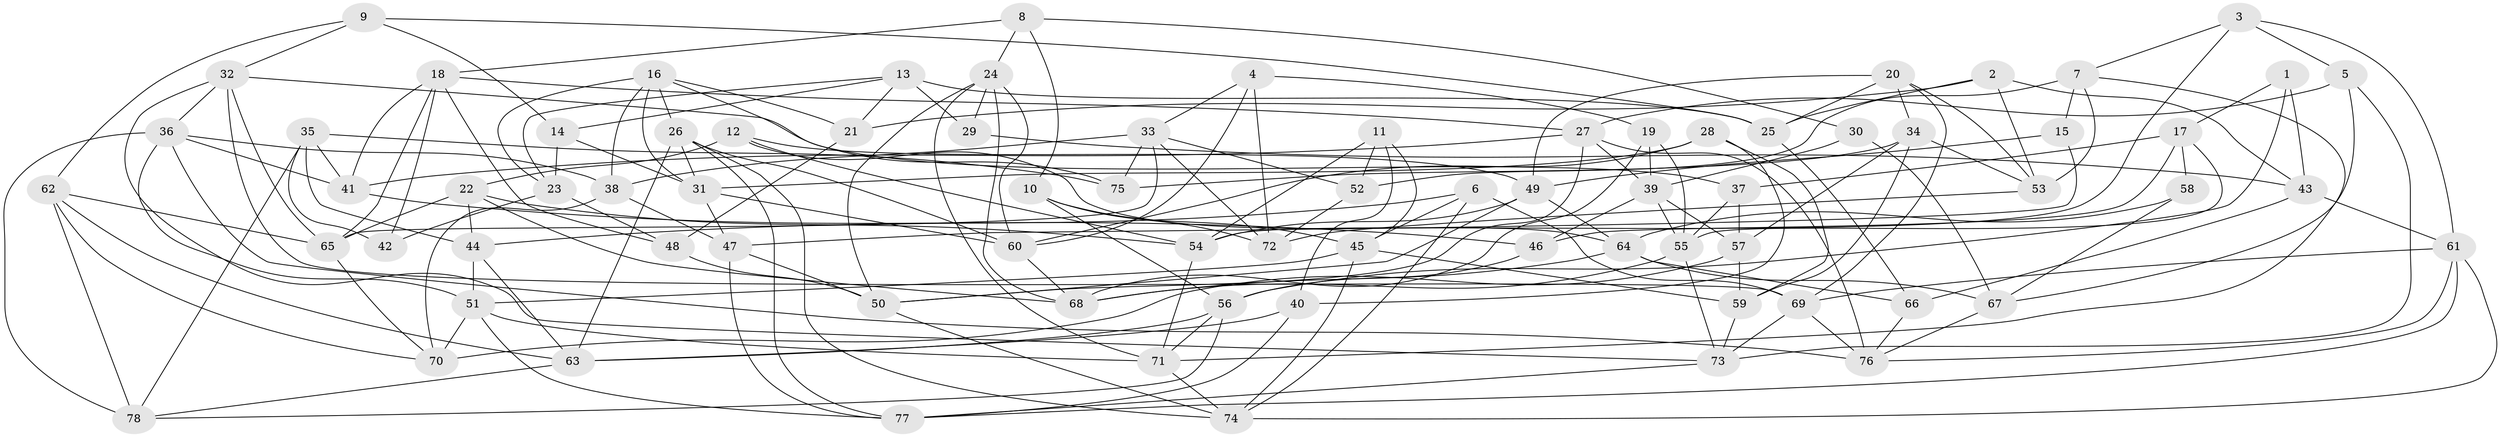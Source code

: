 // original degree distribution, {4: 1.0}
// Generated by graph-tools (version 1.1) at 2025/38/03/04/25 23:38:15]
// undirected, 78 vertices, 193 edges
graph export_dot {
  node [color=gray90,style=filled];
  1;
  2;
  3;
  4;
  5;
  6;
  7;
  8;
  9;
  10;
  11;
  12;
  13;
  14;
  15;
  16;
  17;
  18;
  19;
  20;
  21;
  22;
  23;
  24;
  25;
  26;
  27;
  28;
  29;
  30;
  31;
  32;
  33;
  34;
  35;
  36;
  37;
  38;
  39;
  40;
  41;
  42;
  43;
  44;
  45;
  46;
  47;
  48;
  49;
  50;
  51;
  52;
  53;
  54;
  55;
  56;
  57;
  58;
  59;
  60;
  61;
  62;
  63;
  64;
  65;
  66;
  67;
  68;
  69;
  70;
  71;
  72;
  73;
  74;
  75;
  76;
  77;
  78;
  1 -- 17 [weight=1.0];
  1 -- 43 [weight=2.0];
  1 -- 56 [weight=1.0];
  2 -- 21 [weight=1.0];
  2 -- 25 [weight=1.0];
  2 -- 43 [weight=1.0];
  2 -- 53 [weight=1.0];
  3 -- 5 [weight=1.0];
  3 -- 7 [weight=1.0];
  3 -- 54 [weight=1.0];
  3 -- 61 [weight=1.0];
  4 -- 19 [weight=1.0];
  4 -- 33 [weight=1.0];
  4 -- 60 [weight=1.0];
  4 -- 72 [weight=1.0];
  5 -- 27 [weight=1.0];
  5 -- 67 [weight=1.0];
  5 -- 73 [weight=1.0];
  6 -- 44 [weight=1.0];
  6 -- 45 [weight=1.0];
  6 -- 69 [weight=1.0];
  6 -- 74 [weight=1.0];
  7 -- 15 [weight=2.0];
  7 -- 52 [weight=1.0];
  7 -- 53 [weight=1.0];
  7 -- 71 [weight=1.0];
  8 -- 10 [weight=1.0];
  8 -- 18 [weight=1.0];
  8 -- 24 [weight=1.0];
  8 -- 30 [weight=1.0];
  9 -- 14 [weight=1.0];
  9 -- 25 [weight=1.0];
  9 -- 32 [weight=1.0];
  9 -- 62 [weight=1.0];
  10 -- 45 [weight=1.0];
  10 -- 56 [weight=1.0];
  10 -- 72 [weight=1.0];
  11 -- 40 [weight=1.0];
  11 -- 45 [weight=1.0];
  11 -- 52 [weight=1.0];
  11 -- 54 [weight=1.0];
  12 -- 22 [weight=1.0];
  12 -- 49 [weight=1.0];
  12 -- 54 [weight=1.0];
  12 -- 64 [weight=1.0];
  13 -- 14 [weight=1.0];
  13 -- 21 [weight=1.0];
  13 -- 23 [weight=1.0];
  13 -- 25 [weight=1.0];
  13 -- 29 [weight=2.0];
  14 -- 23 [weight=1.0];
  14 -- 31 [weight=1.0];
  15 -- 47 [weight=1.0];
  15 -- 49 [weight=1.0];
  16 -- 21 [weight=1.0];
  16 -- 23 [weight=1.0];
  16 -- 26 [weight=1.0];
  16 -- 31 [weight=1.0];
  16 -- 38 [weight=1.0];
  16 -- 75 [weight=1.0];
  17 -- 37 [weight=1.0];
  17 -- 46 [weight=1.0];
  17 -- 55 [weight=1.0];
  17 -- 58 [weight=2.0];
  18 -- 27 [weight=1.0];
  18 -- 41 [weight=1.0];
  18 -- 42 [weight=1.0];
  18 -- 48 [weight=1.0];
  18 -- 65 [weight=1.0];
  19 -- 39 [weight=1.0];
  19 -- 55 [weight=1.0];
  19 -- 68 [weight=1.0];
  20 -- 25 [weight=2.0];
  20 -- 34 [weight=1.0];
  20 -- 49 [weight=1.0];
  20 -- 53 [weight=1.0];
  20 -- 69 [weight=1.0];
  21 -- 48 [weight=1.0];
  22 -- 44 [weight=2.0];
  22 -- 54 [weight=1.0];
  22 -- 65 [weight=1.0];
  22 -- 68 [weight=1.0];
  23 -- 42 [weight=2.0];
  23 -- 48 [weight=1.0];
  24 -- 29 [weight=1.0];
  24 -- 50 [weight=1.0];
  24 -- 60 [weight=1.0];
  24 -- 68 [weight=1.0];
  24 -- 71 [weight=1.0];
  25 -- 66 [weight=1.0];
  26 -- 31 [weight=1.0];
  26 -- 60 [weight=1.0];
  26 -- 63 [weight=1.0];
  26 -- 74 [weight=1.0];
  26 -- 77 [weight=1.0];
  27 -- 39 [weight=1.0];
  27 -- 41 [weight=1.0];
  27 -- 50 [weight=1.0];
  27 -- 76 [weight=1.0];
  28 -- 31 [weight=1.0];
  28 -- 40 [weight=1.0];
  28 -- 59 [weight=1.0];
  28 -- 60 [weight=1.0];
  29 -- 43 [weight=1.0];
  30 -- 39 [weight=1.0];
  30 -- 67 [weight=2.0];
  31 -- 47 [weight=1.0];
  31 -- 60 [weight=1.0];
  32 -- 36 [weight=1.0];
  32 -- 37 [weight=1.0];
  32 -- 65 [weight=1.0];
  32 -- 69 [weight=1.0];
  32 -- 73 [weight=1.0];
  33 -- 38 [weight=1.0];
  33 -- 52 [weight=1.0];
  33 -- 65 [weight=1.0];
  33 -- 72 [weight=1.0];
  33 -- 75 [weight=1.0];
  34 -- 53 [weight=1.0];
  34 -- 57 [weight=1.0];
  34 -- 59 [weight=2.0];
  34 -- 75 [weight=1.0];
  35 -- 41 [weight=2.0];
  35 -- 42 [weight=1.0];
  35 -- 44 [weight=1.0];
  35 -- 75 [weight=1.0];
  35 -- 78 [weight=1.0];
  36 -- 38 [weight=1.0];
  36 -- 41 [weight=1.0];
  36 -- 51 [weight=1.0];
  36 -- 76 [weight=1.0];
  36 -- 78 [weight=1.0];
  37 -- 55 [weight=1.0];
  37 -- 57 [weight=1.0];
  38 -- 47 [weight=2.0];
  38 -- 70 [weight=1.0];
  39 -- 46 [weight=1.0];
  39 -- 55 [weight=1.0];
  39 -- 57 [weight=1.0];
  40 -- 63 [weight=1.0];
  40 -- 77 [weight=1.0];
  41 -- 46 [weight=1.0];
  43 -- 61 [weight=1.0];
  43 -- 66 [weight=1.0];
  44 -- 51 [weight=1.0];
  44 -- 63 [weight=1.0];
  45 -- 51 [weight=1.0];
  45 -- 59 [weight=1.0];
  45 -- 74 [weight=1.0];
  46 -- 56 [weight=1.0];
  47 -- 50 [weight=1.0];
  47 -- 77 [weight=1.0];
  48 -- 50 [weight=1.0];
  49 -- 50 [weight=1.0];
  49 -- 54 [weight=1.0];
  49 -- 64 [weight=1.0];
  50 -- 74 [weight=1.0];
  51 -- 70 [weight=1.0];
  51 -- 71 [weight=1.0];
  51 -- 77 [weight=1.0];
  52 -- 72 [weight=1.0];
  53 -- 72 [weight=2.0];
  54 -- 71 [weight=1.0];
  55 -- 68 [weight=1.0];
  55 -- 73 [weight=1.0];
  56 -- 63 [weight=1.0];
  56 -- 71 [weight=1.0];
  56 -- 78 [weight=1.0];
  57 -- 59 [weight=1.0];
  57 -- 70 [weight=2.0];
  58 -- 64 [weight=1.0];
  58 -- 67 [weight=1.0];
  59 -- 73 [weight=1.0];
  60 -- 68 [weight=1.0];
  61 -- 69 [weight=1.0];
  61 -- 74 [weight=1.0];
  61 -- 76 [weight=1.0];
  61 -- 77 [weight=1.0];
  62 -- 63 [weight=1.0];
  62 -- 65 [weight=1.0];
  62 -- 70 [weight=1.0];
  62 -- 78 [weight=2.0];
  63 -- 78 [weight=1.0];
  64 -- 66 [weight=1.0];
  64 -- 67 [weight=1.0];
  64 -- 68 [weight=1.0];
  65 -- 70 [weight=1.0];
  66 -- 76 [weight=1.0];
  67 -- 76 [weight=1.0];
  69 -- 73 [weight=1.0];
  69 -- 76 [weight=1.0];
  71 -- 74 [weight=1.0];
  73 -- 77 [weight=1.0];
}
